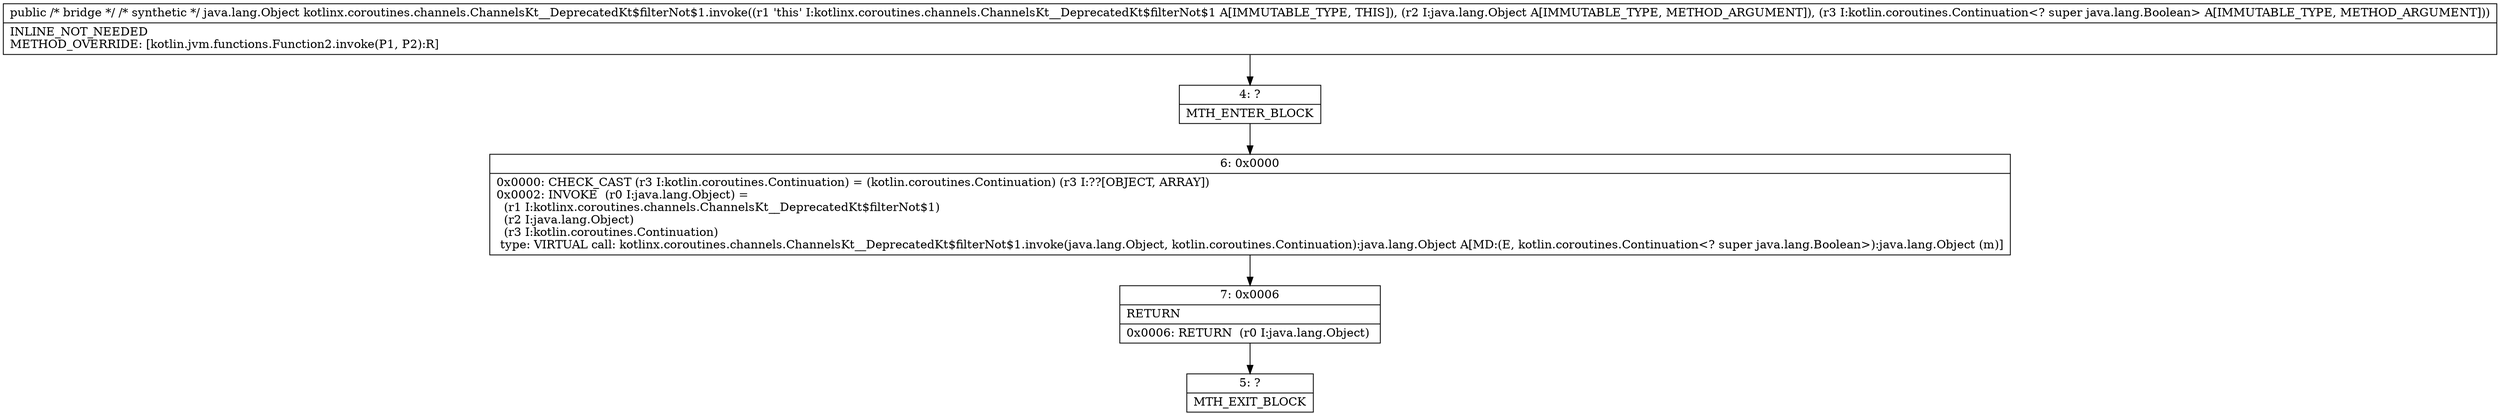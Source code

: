 digraph "CFG forkotlinx.coroutines.channels.ChannelsKt__DeprecatedKt$filterNot$1.invoke(Ljava\/lang\/Object;Ljava\/lang\/Object;)Ljava\/lang\/Object;" {
Node_4 [shape=record,label="{4\:\ ?|MTH_ENTER_BLOCK\l}"];
Node_6 [shape=record,label="{6\:\ 0x0000|0x0000: CHECK_CAST (r3 I:kotlin.coroutines.Continuation) = (kotlin.coroutines.Continuation) (r3 I:??[OBJECT, ARRAY]) \l0x0002: INVOKE  (r0 I:java.lang.Object) = \l  (r1 I:kotlinx.coroutines.channels.ChannelsKt__DeprecatedKt$filterNot$1)\l  (r2 I:java.lang.Object)\l  (r3 I:kotlin.coroutines.Continuation)\l type: VIRTUAL call: kotlinx.coroutines.channels.ChannelsKt__DeprecatedKt$filterNot$1.invoke(java.lang.Object, kotlin.coroutines.Continuation):java.lang.Object A[MD:(E, kotlin.coroutines.Continuation\<? super java.lang.Boolean\>):java.lang.Object (m)]\l}"];
Node_7 [shape=record,label="{7\:\ 0x0006|RETURN\l|0x0006: RETURN  (r0 I:java.lang.Object) \l}"];
Node_5 [shape=record,label="{5\:\ ?|MTH_EXIT_BLOCK\l}"];
MethodNode[shape=record,label="{public \/* bridge *\/ \/* synthetic *\/ java.lang.Object kotlinx.coroutines.channels.ChannelsKt__DeprecatedKt$filterNot$1.invoke((r1 'this' I:kotlinx.coroutines.channels.ChannelsKt__DeprecatedKt$filterNot$1 A[IMMUTABLE_TYPE, THIS]), (r2 I:java.lang.Object A[IMMUTABLE_TYPE, METHOD_ARGUMENT]), (r3 I:kotlin.coroutines.Continuation\<? super java.lang.Boolean\> A[IMMUTABLE_TYPE, METHOD_ARGUMENT]))  | INLINE_NOT_NEEDED\lMETHOD_OVERRIDE: [kotlin.jvm.functions.Function2.invoke(P1, P2):R]\l}"];
MethodNode -> Node_4;Node_4 -> Node_6;
Node_6 -> Node_7;
Node_7 -> Node_5;
}

